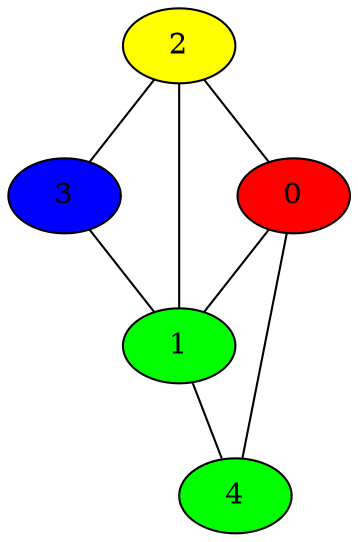 graph G { 
	2 -- 3;
	2 -- 1;
	2 -- 0;
	3 -- 1;
	0 -- 1;
	0 -- 4;
	1 -- 4;
	1 [style=filled, fillcolor=green]
	0 [style=filled, fillcolor=red]
	2 [style=filled, fillcolor=yellow]
	3 [style=filled, fillcolor=blue]
	4 [style=filled, fillcolor=green]
}